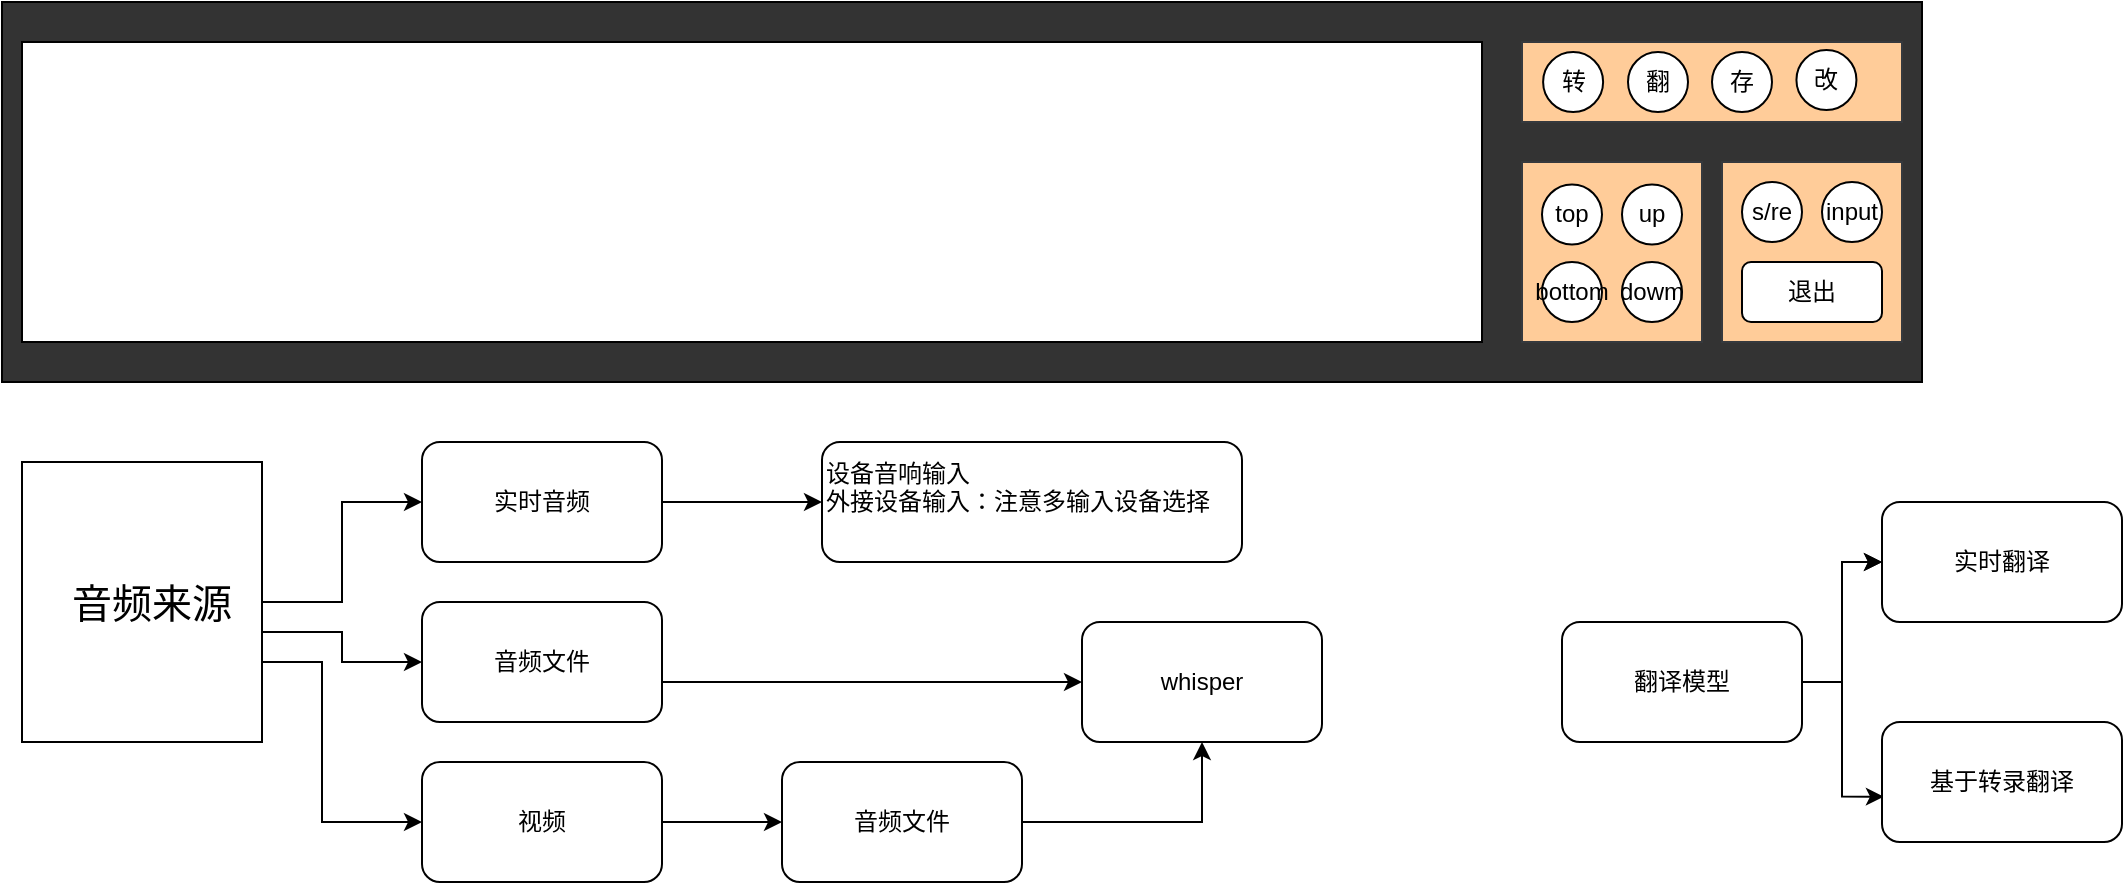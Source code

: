 <mxfile version="23.1.5" type="device">
  <diagram name="第 1 页" id="V5EbNqes7gqMUMs8YMRe">
    <mxGraphModel dx="1221" dy="717" grid="1" gridSize="10" guides="1" tooltips="1" connect="1" arrows="1" fold="1" page="1" pageScale="1" pageWidth="1169" pageHeight="827" math="0" shadow="0">
      <root>
        <mxCell id="0" />
        <mxCell id="1" parent="0" />
        <mxCell id="z3aPTN1xRcMKhVOIMbqU-1" value="" style="rounded=0;whiteSpace=wrap;html=1;fillColor=#333333;" parent="1" vertex="1">
          <mxGeometry x="110" y="360" width="960" height="190" as="geometry" />
        </mxCell>
        <mxCell id="z3aPTN1xRcMKhVOIMbqU-2" value="" style="rounded=0;whiteSpace=wrap;html=1;" parent="1" vertex="1">
          <mxGeometry x="120" y="380" width="730" height="150" as="geometry" />
        </mxCell>
        <mxCell id="z3aPTN1xRcMKhVOIMbqU-9" value="" style="group" parent="1" vertex="1" connectable="0">
          <mxGeometry x="870" y="380" width="190" height="40" as="geometry" />
        </mxCell>
        <mxCell id="z3aPTN1xRcMKhVOIMbqU-3" value="" style="rounded=0;whiteSpace=wrap;html=1;fillColor=#ffcc99;strokeColor=#36393d;" parent="z3aPTN1xRcMKhVOIMbqU-9" vertex="1">
          <mxGeometry width="190" height="40" as="geometry" />
        </mxCell>
        <mxCell id="z3aPTN1xRcMKhVOIMbqU-5" value="转" style="ellipse;whiteSpace=wrap;html=1;aspect=fixed;" parent="z3aPTN1xRcMKhVOIMbqU-9" vertex="1">
          <mxGeometry x="10.556" y="5" width="30" height="30" as="geometry" />
        </mxCell>
        <mxCell id="z3aPTN1xRcMKhVOIMbqU-6" value="翻" style="ellipse;whiteSpace=wrap;html=1;aspect=fixed;" parent="z3aPTN1xRcMKhVOIMbqU-9" vertex="1">
          <mxGeometry x="53" y="5" width="30" height="30" as="geometry" />
        </mxCell>
        <mxCell id="z3aPTN1xRcMKhVOIMbqU-7" value="存" style="ellipse;whiteSpace=wrap;html=1;aspect=fixed;" parent="z3aPTN1xRcMKhVOIMbqU-9" vertex="1">
          <mxGeometry x="95" y="5" width="30" height="30" as="geometry" />
        </mxCell>
        <mxCell id="z3aPTN1xRcMKhVOIMbqU-8" value="改" style="ellipse;whiteSpace=wrap;html=1;aspect=fixed;" parent="z3aPTN1xRcMKhVOIMbqU-9" vertex="1">
          <mxGeometry x="137.222" y="4" width="30" height="30" as="geometry" />
        </mxCell>
        <mxCell id="z3aPTN1xRcMKhVOIMbqU-18" value="" style="group" parent="1" vertex="1" connectable="0">
          <mxGeometry x="870" y="440" width="90" height="90" as="geometry" />
        </mxCell>
        <mxCell id="z3aPTN1xRcMKhVOIMbqU-12" value="" style="rounded=0;whiteSpace=wrap;html=1;fillColor=#ffcc99;strokeColor=#36393d;" parent="z3aPTN1xRcMKhVOIMbqU-18" vertex="1">
          <mxGeometry width="90" height="90" as="geometry" />
        </mxCell>
        <mxCell id="z3aPTN1xRcMKhVOIMbqU-17" value="" style="group" parent="z3aPTN1xRcMKhVOIMbqU-18" vertex="1" connectable="0">
          <mxGeometry x="10" y="11.25" width="70" height="68.75" as="geometry" />
        </mxCell>
        <mxCell id="z3aPTN1xRcMKhVOIMbqU-13" value="top" style="ellipse;whiteSpace=wrap;html=1;aspect=fixed;" parent="z3aPTN1xRcMKhVOIMbqU-17" vertex="1">
          <mxGeometry width="30" height="30" as="geometry" />
        </mxCell>
        <mxCell id="z3aPTN1xRcMKhVOIMbqU-14" value="up" style="ellipse;whiteSpace=wrap;html=1;aspect=fixed;" parent="z3aPTN1xRcMKhVOIMbqU-17" vertex="1">
          <mxGeometry x="40" width="30" height="30" as="geometry" />
        </mxCell>
        <mxCell id="z3aPTN1xRcMKhVOIMbqU-15" value="bottom" style="ellipse;whiteSpace=wrap;html=1;aspect=fixed;" parent="z3aPTN1xRcMKhVOIMbqU-17" vertex="1">
          <mxGeometry y="38.75" width="30" height="30" as="geometry" />
        </mxCell>
        <mxCell id="z3aPTN1xRcMKhVOIMbqU-16" value="dowm" style="ellipse;whiteSpace=wrap;html=1;aspect=fixed;" parent="z3aPTN1xRcMKhVOIMbqU-17" vertex="1">
          <mxGeometry x="40" y="38.75" width="30" height="30" as="geometry" />
        </mxCell>
        <mxCell id="z3aPTN1xRcMKhVOIMbqU-19" value="" style="rounded=0;whiteSpace=wrap;html=1;fillColor=#ffcc99;strokeColor=#36393d;" parent="1" vertex="1">
          <mxGeometry x="970" y="440" width="90" height="90" as="geometry" />
        </mxCell>
        <mxCell id="z3aPTN1xRcMKhVOIMbqU-20" value="s/re" style="ellipse;whiteSpace=wrap;html=1;aspect=fixed;" parent="1" vertex="1">
          <mxGeometry x="980" y="450" width="30" height="30" as="geometry" />
        </mxCell>
        <mxCell id="z3aPTN1xRcMKhVOIMbqU-21" value="退出" style="rounded=1;whiteSpace=wrap;html=1;" parent="1" vertex="1">
          <mxGeometry x="980" y="490" width="70" height="30" as="geometry" />
        </mxCell>
        <mxCell id="z3aPTN1xRcMKhVOIMbqU-22" value="input" style="ellipse;whiteSpace=wrap;html=1;aspect=fixed;" parent="1" vertex="1">
          <mxGeometry x="1020" y="450" width="30" height="30" as="geometry" />
        </mxCell>
        <mxCell id="iYKhy5-TffIa7aATphuN-3" style="edgeStyle=orthogonalEdgeStyle;rounded=0;orthogonalLoop=1;jettySize=auto;html=1;entryX=0;entryY=0.5;entryDx=0;entryDy=0;" parent="1" source="z3aPTN1xRcMKhVOIMbqU-23" target="iYKhy5-TffIa7aATphuN-2" edge="1">
          <mxGeometry relative="1" as="geometry" />
        </mxCell>
        <mxCell id="z3aPTN1xRcMKhVOIMbqU-23" value="" style="rounded=0;whiteSpace=wrap;html=1;" parent="1" vertex="1">
          <mxGeometry x="120" y="590" width="120" height="140" as="geometry" />
        </mxCell>
        <mxCell id="iYKhy5-TffIa7aATphuN-8" style="edgeStyle=orthogonalEdgeStyle;rounded=0;orthogonalLoop=1;jettySize=auto;html=1;exitX=1;exitY=0.75;exitDx=0;exitDy=0;entryX=0;entryY=0.5;entryDx=0;entryDy=0;" parent="1" source="iYKhy5-TffIa7aATphuN-1" target="iYKhy5-TffIa7aATphuN-6" edge="1">
          <mxGeometry relative="1" as="geometry" />
        </mxCell>
        <mxCell id="iYKhy5-TffIa7aATphuN-9" style="edgeStyle=orthogonalEdgeStyle;rounded=0;orthogonalLoop=1;jettySize=auto;html=1;exitX=1;exitY=1;exitDx=0;exitDy=0;entryX=0;entryY=0.5;entryDx=0;entryDy=0;" parent="1" source="iYKhy5-TffIa7aATphuN-1" target="iYKhy5-TffIa7aATphuN-7" edge="1">
          <mxGeometry relative="1" as="geometry">
            <Array as="points">
              <mxPoint x="270" y="690" />
              <mxPoint x="270" y="770" />
            </Array>
          </mxGeometry>
        </mxCell>
        <mxCell id="iYKhy5-TffIa7aATphuN-1" value="&lt;font style=&quot;font-size: 20px;&quot;&gt;音频来源&lt;/font&gt;" style="text;html=1;align=center;verticalAlign=middle;whiteSpace=wrap;rounded=0;" parent="1" vertex="1">
          <mxGeometry x="130" y="630" width="110" height="60" as="geometry" />
        </mxCell>
        <mxCell id="iYKhy5-TffIa7aATphuN-5" value="" style="edgeStyle=orthogonalEdgeStyle;rounded=0;orthogonalLoop=1;jettySize=auto;html=1;" parent="1" source="iYKhy5-TffIa7aATphuN-2" target="iYKhy5-TffIa7aATphuN-4" edge="1">
          <mxGeometry relative="1" as="geometry" />
        </mxCell>
        <mxCell id="iYKhy5-TffIa7aATphuN-2" value="实时音频" style="rounded=1;whiteSpace=wrap;html=1;" parent="1" vertex="1">
          <mxGeometry x="320" y="580" width="120" height="60" as="geometry" />
        </mxCell>
        <mxCell id="iYKhy5-TffIa7aATphuN-4" value="设备音响输入&lt;br&gt;外接设备输入：注意多输入设备选择&lt;br&gt;&lt;div style=&quot;&quot;&gt;&lt;br&gt;&lt;/div&gt;" style="rounded=1;whiteSpace=wrap;html=1;align=left;" parent="1" vertex="1">
          <mxGeometry x="520" y="580" width="210" height="60" as="geometry" />
        </mxCell>
        <mxCell id="iYKhy5-TffIa7aATphuN-12" style="edgeStyle=orthogonalEdgeStyle;rounded=0;orthogonalLoop=1;jettySize=auto;html=1;entryX=0;entryY=0.5;entryDx=0;entryDy=0;" parent="1" source="iYKhy5-TffIa7aATphuN-6" target="iYKhy5-TffIa7aATphuN-14" edge="1">
          <mxGeometry relative="1" as="geometry">
            <mxPoint x="700" y="690" as="targetPoint" />
            <Array as="points">
              <mxPoint x="570" y="700" />
              <mxPoint x="570" y="700" />
            </Array>
          </mxGeometry>
        </mxCell>
        <mxCell id="iYKhy5-TffIa7aATphuN-6" value="音频文件" style="rounded=1;whiteSpace=wrap;html=1;" parent="1" vertex="1">
          <mxGeometry x="320" y="660" width="120" height="60" as="geometry" />
        </mxCell>
        <mxCell id="iYKhy5-TffIa7aATphuN-11" style="edgeStyle=orthogonalEdgeStyle;rounded=0;orthogonalLoop=1;jettySize=auto;html=1;entryX=0;entryY=0.5;entryDx=0;entryDy=0;" parent="1" source="iYKhy5-TffIa7aATphuN-7" target="iYKhy5-TffIa7aATphuN-10" edge="1">
          <mxGeometry relative="1" as="geometry" />
        </mxCell>
        <mxCell id="iYKhy5-TffIa7aATphuN-7" value="视频" style="rounded=1;whiteSpace=wrap;html=1;" parent="1" vertex="1">
          <mxGeometry x="320" y="740" width="120" height="60" as="geometry" />
        </mxCell>
        <mxCell id="iYKhy5-TffIa7aATphuN-13" style="edgeStyle=orthogonalEdgeStyle;rounded=0;orthogonalLoop=1;jettySize=auto;html=1;entryX=0.5;entryY=1;entryDx=0;entryDy=0;" parent="1" source="iYKhy5-TffIa7aATphuN-10" target="iYKhy5-TffIa7aATphuN-14" edge="1">
          <mxGeometry relative="1" as="geometry">
            <mxPoint x="750" y="710" as="targetPoint" />
          </mxGeometry>
        </mxCell>
        <mxCell id="iYKhy5-TffIa7aATphuN-10" value="音频文件" style="rounded=1;whiteSpace=wrap;html=1;" parent="1" vertex="1">
          <mxGeometry x="500" y="740" width="120" height="60" as="geometry" />
        </mxCell>
        <mxCell id="iYKhy5-TffIa7aATphuN-14" value="whisper" style="rounded=1;whiteSpace=wrap;html=1;" parent="1" vertex="1">
          <mxGeometry x="650" y="670" width="120" height="60" as="geometry" />
        </mxCell>
        <mxCell id="iYKhy5-TffIa7aATphuN-17" value="" style="edgeStyle=orthogonalEdgeStyle;rounded=0;orthogonalLoop=1;jettySize=auto;html=1;" parent="1" source="iYKhy5-TffIa7aATphuN-15" target="iYKhy5-TffIa7aATphuN-16" edge="1">
          <mxGeometry relative="1" as="geometry" />
        </mxCell>
        <mxCell id="iYKhy5-TffIa7aATphuN-18" value="" style="edgeStyle=orthogonalEdgeStyle;rounded=0;orthogonalLoop=1;jettySize=auto;html=1;" parent="1" source="iYKhy5-TffIa7aATphuN-15" target="iYKhy5-TffIa7aATphuN-16" edge="1">
          <mxGeometry relative="1" as="geometry" />
        </mxCell>
        <mxCell id="iYKhy5-TffIa7aATphuN-19" style="edgeStyle=orthogonalEdgeStyle;rounded=0;orthogonalLoop=1;jettySize=auto;html=1;entryX=0.008;entryY=0.622;entryDx=0;entryDy=0;entryPerimeter=0;" parent="1" source="iYKhy5-TffIa7aATphuN-15" target="iYKhy5-TffIa7aATphuN-20" edge="1">
          <mxGeometry relative="1" as="geometry">
            <mxPoint x="1030" y="760" as="targetPoint" />
          </mxGeometry>
        </mxCell>
        <mxCell id="iYKhy5-TffIa7aATphuN-15" value="翻译模型" style="rounded=1;whiteSpace=wrap;html=1;" parent="1" vertex="1">
          <mxGeometry x="890" y="670" width="120" height="60" as="geometry" />
        </mxCell>
        <mxCell id="iYKhy5-TffIa7aATphuN-16" value="实时翻译" style="rounded=1;whiteSpace=wrap;html=1;" parent="1" vertex="1">
          <mxGeometry x="1050" y="610" width="120" height="60" as="geometry" />
        </mxCell>
        <mxCell id="iYKhy5-TffIa7aATphuN-20" value="基于转录翻译" style="rounded=1;whiteSpace=wrap;html=1;" parent="1" vertex="1">
          <mxGeometry x="1050" y="720" width="120" height="60" as="geometry" />
        </mxCell>
      </root>
    </mxGraphModel>
  </diagram>
</mxfile>
